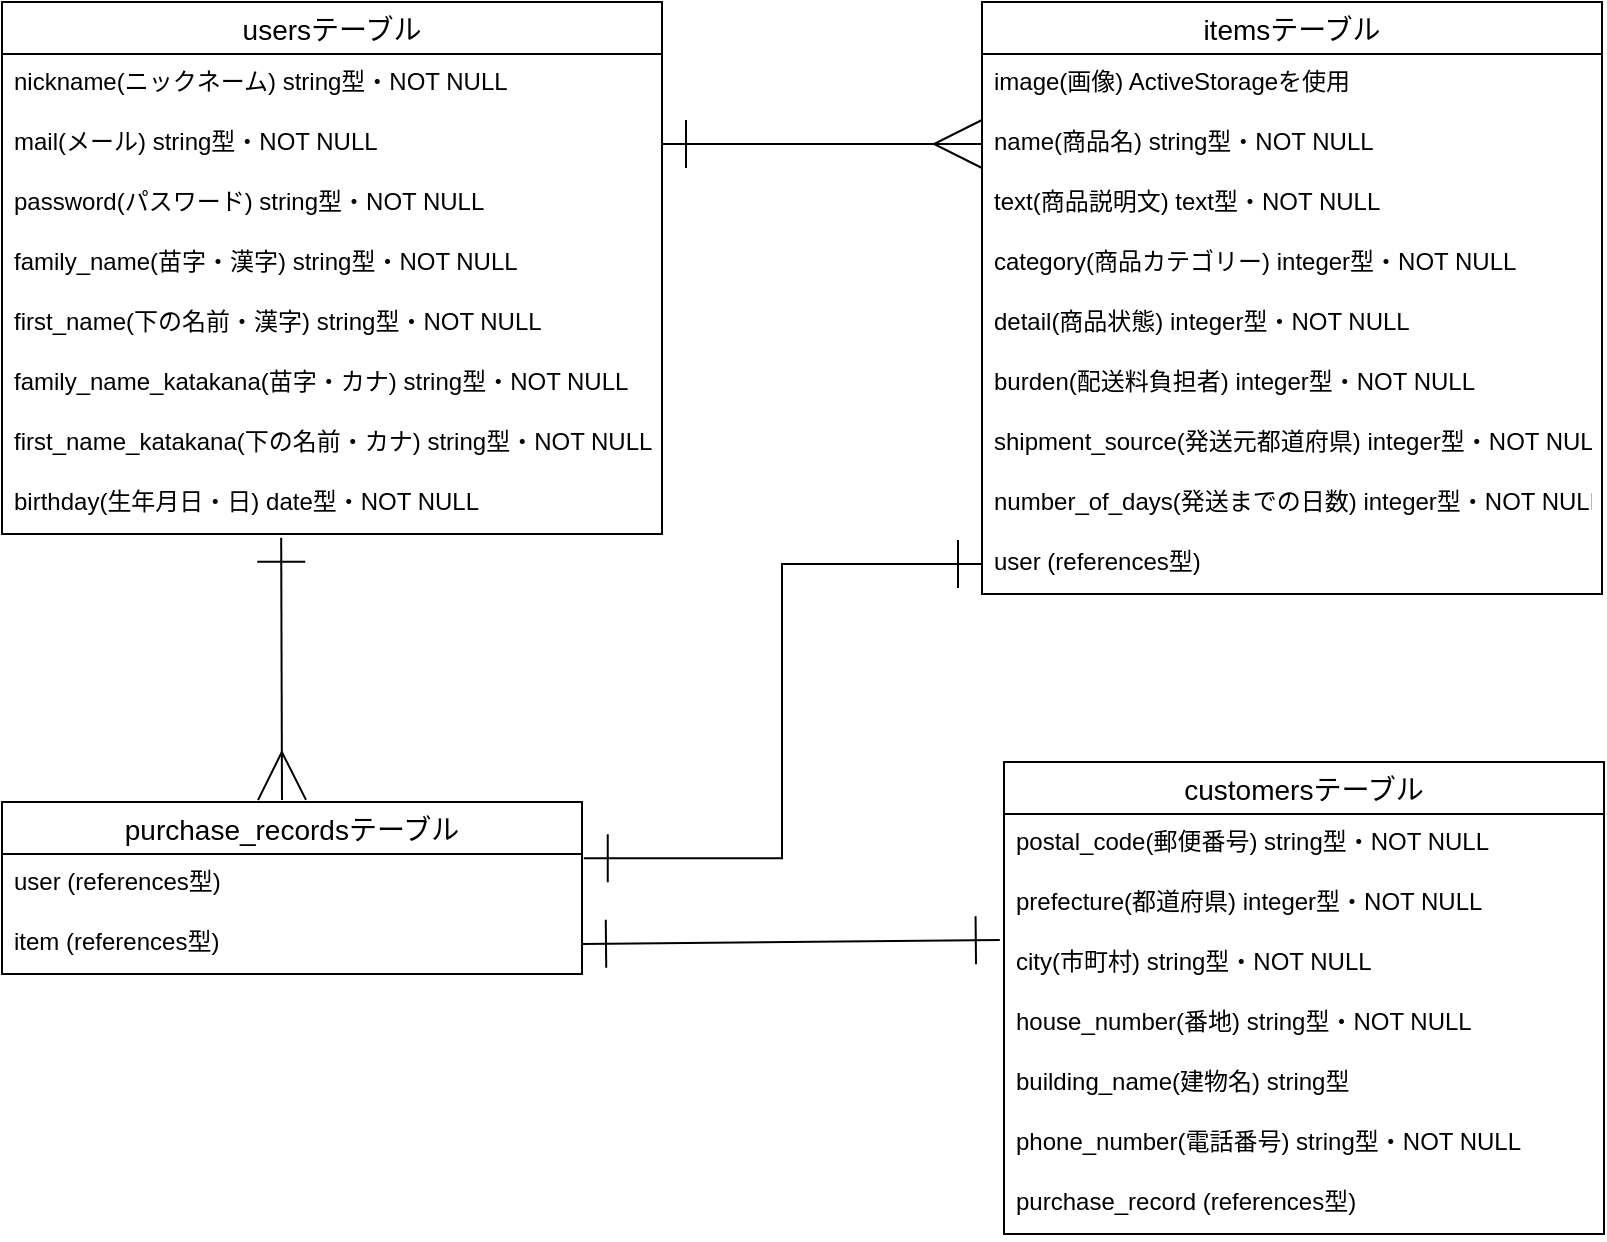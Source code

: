 <mxfile version="13.6.5">
    <diagram id="kUlFL67YRjrwLTH9oXYa" name="ページ1">
        <mxGraphModel dx="1731" dy="642" grid="1" gridSize="10" guides="1" tooltips="1" connect="1" arrows="1" fold="1" page="1" pageScale="1" pageWidth="827" pageHeight="1169" math="0" shadow="0">
            <root>
                <mxCell id="0"/>
                <mxCell id="1" parent="0"/>
                <mxCell id="72" style="edgeStyle=orthogonalEdgeStyle;rounded=0;jumpSize=6;orthogonalLoop=1;jettySize=auto;html=1;exitX=1;exitY=0.5;exitDx=0;exitDy=0;strokeWidth=1;entryX=0;entryY=0.5;entryDx=0;entryDy=0;startArrow=ERone;startFill=0;endArrow=ERmany;endFill=0;endSize=22;startSize=22;" parent="1" source="43" target="58" edge="1">
                    <mxGeometry relative="1" as="geometry">
                        <mxPoint x="-300" y="81" as="targetPoint"/>
                    </mxGeometry>
                </mxCell>
                <mxCell id="56" value="itemsテーブル" style="swimlane;fontStyle=0;childLayout=stackLayout;horizontal=1;startSize=26;horizontalStack=0;resizeParent=1;resizeParentMax=0;resizeLast=0;collapsible=1;marginBottom=0;align=center;fontSize=14;" parent="1" vertex="1">
                    <mxGeometry x="-330" y="10" width="310" height="296" as="geometry">
                        <mxRectangle x="-280" y="10" width="120" height="26" as="alternateBounds"/>
                    </mxGeometry>
                </mxCell>
                <mxCell id="57" value="image(画像) ActiveStorageを使用" style="text;strokeColor=none;fillColor=none;spacingLeft=4;spacingRight=4;overflow=hidden;rotatable=0;points=[[0,0.5],[1,0.5]];portConstraint=eastwest;fontSize=12;" parent="56" vertex="1">
                    <mxGeometry y="26" width="310" height="30" as="geometry"/>
                </mxCell>
                <mxCell id="58" value="name(商品名) string型・NOT NULL" style="text;strokeColor=none;fillColor=none;spacingLeft=4;spacingRight=4;overflow=hidden;rotatable=0;points=[[0,0.5],[1,0.5]];portConstraint=eastwest;fontSize=12;" parent="56" vertex="1">
                    <mxGeometry y="56" width="310" height="30" as="geometry"/>
                </mxCell>
                <mxCell id="59" value="text(商品説明文) text型・NOT NULL" style="text;strokeColor=none;fillColor=none;spacingLeft=4;spacingRight=4;overflow=hidden;rotatable=0;points=[[0,0.5],[1,0.5]];portConstraint=eastwest;fontSize=12;" parent="56" vertex="1">
                    <mxGeometry y="86" width="310" height="30" as="geometry"/>
                </mxCell>
                <mxCell id="61" value="category(商品カテゴリー) integer型・NOT NULL" style="text;strokeColor=none;fillColor=none;spacingLeft=4;spacingRight=4;overflow=hidden;rotatable=0;points=[[0,0.5],[1,0.5]];portConstraint=eastwest;fontSize=12;" parent="56" vertex="1">
                    <mxGeometry y="116" width="310" height="30" as="geometry"/>
                </mxCell>
                <mxCell id="62" value="detail(商品状態) integer型・NOT NULL" style="text;strokeColor=none;fillColor=none;spacingLeft=4;spacingRight=4;overflow=hidden;rotatable=0;points=[[0,0.5],[1,0.5]];portConstraint=eastwest;fontSize=12;" parent="56" vertex="1">
                    <mxGeometry y="146" width="310" height="30" as="geometry"/>
                </mxCell>
                <mxCell id="63" value="burden(配送料負担者) integer型・NOT NULL" style="text;strokeColor=none;fillColor=none;spacingLeft=4;spacingRight=4;overflow=hidden;rotatable=0;points=[[0,0.5],[1,0.5]];portConstraint=eastwest;fontSize=12;" parent="56" vertex="1">
                    <mxGeometry y="176" width="310" height="30" as="geometry"/>
                </mxCell>
                <mxCell id="64" value="shipment_source(発送元都道府県) integer型・NOT NULL" style="text;strokeColor=none;fillColor=none;spacingLeft=4;spacingRight=4;overflow=hidden;rotatable=0;points=[[0,0.5],[1,0.5]];portConstraint=eastwest;fontSize=12;" parent="56" vertex="1">
                    <mxGeometry y="206" width="310" height="30" as="geometry"/>
                </mxCell>
                <mxCell id="65" value="number_of_days(発送までの日数) integer型・NOT NULL" style="text;strokeColor=none;fillColor=none;spacingLeft=4;spacingRight=4;overflow=hidden;rotatable=0;points=[[0,0.5],[1,0.5]];portConstraint=eastwest;fontSize=12;" parent="56" vertex="1">
                    <mxGeometry y="236" width="310" height="30" as="geometry"/>
                </mxCell>
                <mxCell id="102" value="user (references型)" style="text;strokeColor=none;fillColor=none;spacingLeft=4;spacingRight=4;overflow=hidden;rotatable=0;points=[[0,0.5],[1,0.5]];portConstraint=eastwest;fontSize=12;" parent="56" vertex="1">
                    <mxGeometry y="266" width="310" height="30" as="geometry"/>
                </mxCell>
                <mxCell id="91" value="customersテーブル" style="swimlane;fontStyle=0;childLayout=stackLayout;horizontal=1;startSize=26;horizontalStack=0;resizeParent=1;resizeParentMax=0;resizeLast=0;collapsible=1;marginBottom=0;align=center;fontSize=14;" parent="1" vertex="1">
                    <mxGeometry x="-319" y="390" width="300" height="236" as="geometry"/>
                </mxCell>
                <mxCell id="92" value="postal_code(郵便番号) string型・NOT NULL" style="text;strokeColor=none;fillColor=none;spacingLeft=4;spacingRight=4;overflow=hidden;rotatable=0;points=[[0,0.5],[1,0.5]];portConstraint=eastwest;fontSize=12;" parent="91" vertex="1">
                    <mxGeometry y="26" width="300" height="30" as="geometry"/>
                </mxCell>
                <mxCell id="93" value="prefecture(都道府県) integer型・NOT NULL" style="text;strokeColor=none;fillColor=none;spacingLeft=4;spacingRight=4;overflow=hidden;rotatable=0;points=[[0,0.5],[1,0.5]];portConstraint=eastwest;fontSize=12;" parent="91" vertex="1">
                    <mxGeometry y="56" width="300" height="30" as="geometry"/>
                </mxCell>
                <mxCell id="94" value="city(市町村) string型・NOT NULL" style="text;strokeColor=none;fillColor=none;spacingLeft=4;spacingRight=4;overflow=hidden;rotatable=0;points=[[0,0.5],[1,0.5]];portConstraint=eastwest;fontSize=12;" parent="91" vertex="1">
                    <mxGeometry y="86" width="300" height="30" as="geometry"/>
                </mxCell>
                <mxCell id="95" value="house_number(番地) string型・NOT NULL" style="text;strokeColor=none;fillColor=none;spacingLeft=4;spacingRight=4;overflow=hidden;rotatable=0;points=[[0,0.5],[1,0.5]];portConstraint=eastwest;fontSize=12;" parent="91" vertex="1">
                    <mxGeometry y="116" width="300" height="30" as="geometry"/>
                </mxCell>
                <mxCell id="96" value="building_name(建物名) string型" style="text;strokeColor=none;fillColor=none;spacingLeft=4;spacingRight=4;overflow=hidden;rotatable=0;points=[[0,0.5],[1,0.5]];portConstraint=eastwest;fontSize=12;" parent="91" vertex="1">
                    <mxGeometry y="146" width="300" height="30" as="geometry"/>
                </mxCell>
                <mxCell id="97" value="phone_number(電話番号) string型・NOT NULL" style="text;strokeColor=none;fillColor=none;spacingLeft=4;spacingRight=4;overflow=hidden;rotatable=0;points=[[0,0.5],[1,0.5]];portConstraint=eastwest;fontSize=12;" parent="91" vertex="1">
                    <mxGeometry y="176" width="300" height="30" as="geometry"/>
                </mxCell>
                <mxCell id="116" value="purchase_record (references型)" style="text;strokeColor=none;fillColor=none;spacingLeft=4;spacingRight=4;overflow=hidden;rotatable=0;points=[[0,0.5],[1,0.5]];portConstraint=eastwest;fontSize=12;" parent="91" vertex="1">
                    <mxGeometry y="206" width="300" height="30" as="geometry"/>
                </mxCell>
                <mxCell id="41" value="usersテーブル" style="swimlane;fontStyle=0;childLayout=stackLayout;horizontal=1;startSize=26;horizontalStack=0;resizeParent=1;resizeParentMax=0;resizeLast=0;collapsible=1;marginBottom=0;align=center;fontSize=14;" parent="1" vertex="1">
                    <mxGeometry x="-820" y="10" width="330" height="266" as="geometry">
                        <mxRectangle x="-810" y="270" width="130" height="20" as="alternateBounds"/>
                    </mxGeometry>
                </mxCell>
                <mxCell id="42" value="nickname(ニックネーム) string型・NOT NULL" style="text;strokeColor=none;fillColor=none;spacingLeft=4;spacingRight=4;overflow=hidden;rotatable=0;points=[[0,0.5],[1,0.5]];portConstraint=eastwest;fontSize=12;" parent="41" vertex="1">
                    <mxGeometry y="26" width="330" height="30" as="geometry"/>
                </mxCell>
                <mxCell id="43" value="mail(メール) string型・NOT NULL" style="text;strokeColor=none;fillColor=none;spacingLeft=4;spacingRight=4;overflow=hidden;rotatable=0;points=[[0,0.5],[1,0.5]];portConstraint=eastwest;fontSize=12;" parent="41" vertex="1">
                    <mxGeometry y="56" width="330" height="30" as="geometry"/>
                </mxCell>
                <mxCell id="44" value="password(パスワード) string型・NOT NULL" style="text;strokeColor=none;fillColor=none;spacingLeft=4;spacingRight=4;overflow=hidden;rotatable=0;points=[[0,0.5],[1,0.5]];portConstraint=eastwest;fontSize=12;" parent="41" vertex="1">
                    <mxGeometry y="86" width="330" height="30" as="geometry"/>
                </mxCell>
                <mxCell id="49" value="family_name(苗字・漢字) string型・NOT NULL" style="text;strokeColor=none;fillColor=none;spacingLeft=4;spacingRight=4;overflow=hidden;rotatable=0;points=[[0,0.5],[1,0.5]];portConstraint=eastwest;fontSize=12;" parent="41" vertex="1">
                    <mxGeometry y="116" width="330" height="30" as="geometry"/>
                </mxCell>
                <mxCell id="50" value="first_name(下の名前・漢字) string型・NOT NULL" style="text;strokeColor=none;fillColor=none;spacingLeft=4;spacingRight=4;overflow=hidden;rotatable=0;points=[[0,0.5],[1,0.5]];portConstraint=eastwest;fontSize=12;" parent="41" vertex="1">
                    <mxGeometry y="146" width="330" height="30" as="geometry"/>
                </mxCell>
                <mxCell id="51" value="family_name_katakana(苗字・カナ) string型・NOT NULL" style="text;strokeColor=none;fillColor=none;spacingLeft=4;spacingRight=4;overflow=hidden;rotatable=0;points=[[0,0.5],[1,0.5]];portConstraint=eastwest;fontSize=12;" parent="41" vertex="1">
                    <mxGeometry y="176" width="330" height="30" as="geometry"/>
                </mxCell>
                <mxCell id="52" value="first_name_katakana(下の名前・カナ) string型・NOT NULL" style="text;strokeColor=none;fillColor=none;spacingLeft=4;spacingRight=4;overflow=hidden;rotatable=0;points=[[0,0.5],[1,0.5]];portConstraint=eastwest;fontSize=12;" parent="41" vertex="1">
                    <mxGeometry y="206" width="330" height="30" as="geometry"/>
                </mxCell>
                <mxCell id="53" value="birthday(生年月日・日) date型・NOT NULL" style="text;strokeColor=none;fillColor=none;spacingLeft=4;spacingRight=4;overflow=hidden;rotatable=0;points=[[0,0.5],[1,0.5]];portConstraint=eastwest;fontSize=12;" parent="41" vertex="1">
                    <mxGeometry y="236" width="330" height="30" as="geometry"/>
                </mxCell>
                <mxCell id="86" value="purchase_recordsテーブル" style="swimlane;fontStyle=0;childLayout=stackLayout;horizontal=1;startSize=26;horizontalStack=0;resizeParent=1;resizeParentMax=0;resizeLast=0;collapsible=1;marginBottom=0;align=center;fontSize=14;" parent="1" vertex="1">
                    <mxGeometry x="-820" y="410" width="290" height="86" as="geometry">
                        <mxRectangle x="-750" y="450" width="200" height="26" as="alternateBounds"/>
                    </mxGeometry>
                </mxCell>
                <mxCell id="87" value="user (references型)" style="text;strokeColor=none;fillColor=none;spacingLeft=4;spacingRight=4;overflow=hidden;rotatable=0;points=[[0,0.5],[1,0.5]];portConstraint=eastwest;fontSize=12;" parent="86" vertex="1">
                    <mxGeometry y="26" width="290" height="30" as="geometry"/>
                </mxCell>
                <mxCell id="88" value="item (references型)" style="text;strokeColor=none;fillColor=none;spacingLeft=4;spacingRight=4;overflow=hidden;rotatable=0;points=[[0,0.5],[1,0.5]];portConstraint=eastwest;fontSize=12;" parent="86" vertex="1">
                    <mxGeometry y="56" width="290" height="30" as="geometry"/>
                </mxCell>
                <mxCell id="112" value="" style="fontSize=12;html=1;endArrow=ERmany;startArrow=ERone;strokeWidth=1;startFill=0;endFill=0;endSize=22;startSize=22;exitX=0.423;exitY=1.062;exitDx=0;exitDy=0;exitPerimeter=0;" parent="1" source="53" edge="1">
                    <mxGeometry width="100" height="100" relative="1" as="geometry">
                        <mxPoint x="-680" y="336" as="sourcePoint"/>
                        <mxPoint x="-680" y="409" as="targetPoint"/>
                    </mxGeometry>
                </mxCell>
                <mxCell id="113" style="edgeStyle=none;rounded=0;jumpSize=6;orthogonalLoop=1;jettySize=auto;html=1;exitX=1;exitY=0.5;exitDx=0;exitDy=0;entryX=-0.007;entryY=0.101;entryDx=0;entryDy=0;entryPerimeter=0;startArrow=ERone;startFill=0;startSize=22;endArrow=ERone;endFill=0;endSize=22;strokeWidth=1;" parent="1" source="88" target="94" edge="1">
                    <mxGeometry relative="1" as="geometry"/>
                </mxCell>
                <mxCell id="115" style="edgeStyle=orthogonalEdgeStyle;rounded=0;jumpSize=6;orthogonalLoop=1;jettySize=auto;html=1;exitX=0;exitY=0.5;exitDx=0;exitDy=0;entryX=1.003;entryY=0.069;entryDx=0;entryDy=0;startArrow=ERone;startFill=0;startSize=22;endArrow=ERone;endFill=0;endSize=22;strokeWidth=1;entryPerimeter=0;" parent="1" source="102" target="87" edge="1">
                    <mxGeometry relative="1" as="geometry"/>
                </mxCell>
            </root>
        </mxGraphModel>
    </diagram>
</mxfile>